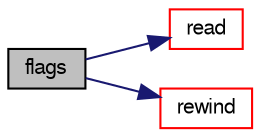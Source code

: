 digraph "flags"
{
  bgcolor="transparent";
  edge [fontname="FreeSans",fontsize="10",labelfontname="FreeSans",labelfontsize="10"];
  node [fontname="FreeSans",fontsize="10",shape=record];
  rankdir="LR";
  Node46 [label="flags",height=0.2,width=0.4,color="black", fillcolor="grey75", style="filled", fontcolor="black"];
  Node46 -> Node47 [color="midnightblue",fontsize="10",style="solid",fontname="FreeSans"];
  Node47 [label="read",height=0.2,width=0.4,color="red",URL="$a26322.html#a3d4b02e5b143d1a4ba9a5b34f11b4ed1",tooltip="Return next token from stream. "];
  Node46 -> Node104 [color="midnightblue",fontsize="10",style="solid",fontname="FreeSans"];
  Node104 [label="rewind",height=0.2,width=0.4,color="red",URL="$a26322.html#a05672413dc96a628155fb940ab50362d",tooltip="Rewind and return the stream so that it may be read again. "];
}
